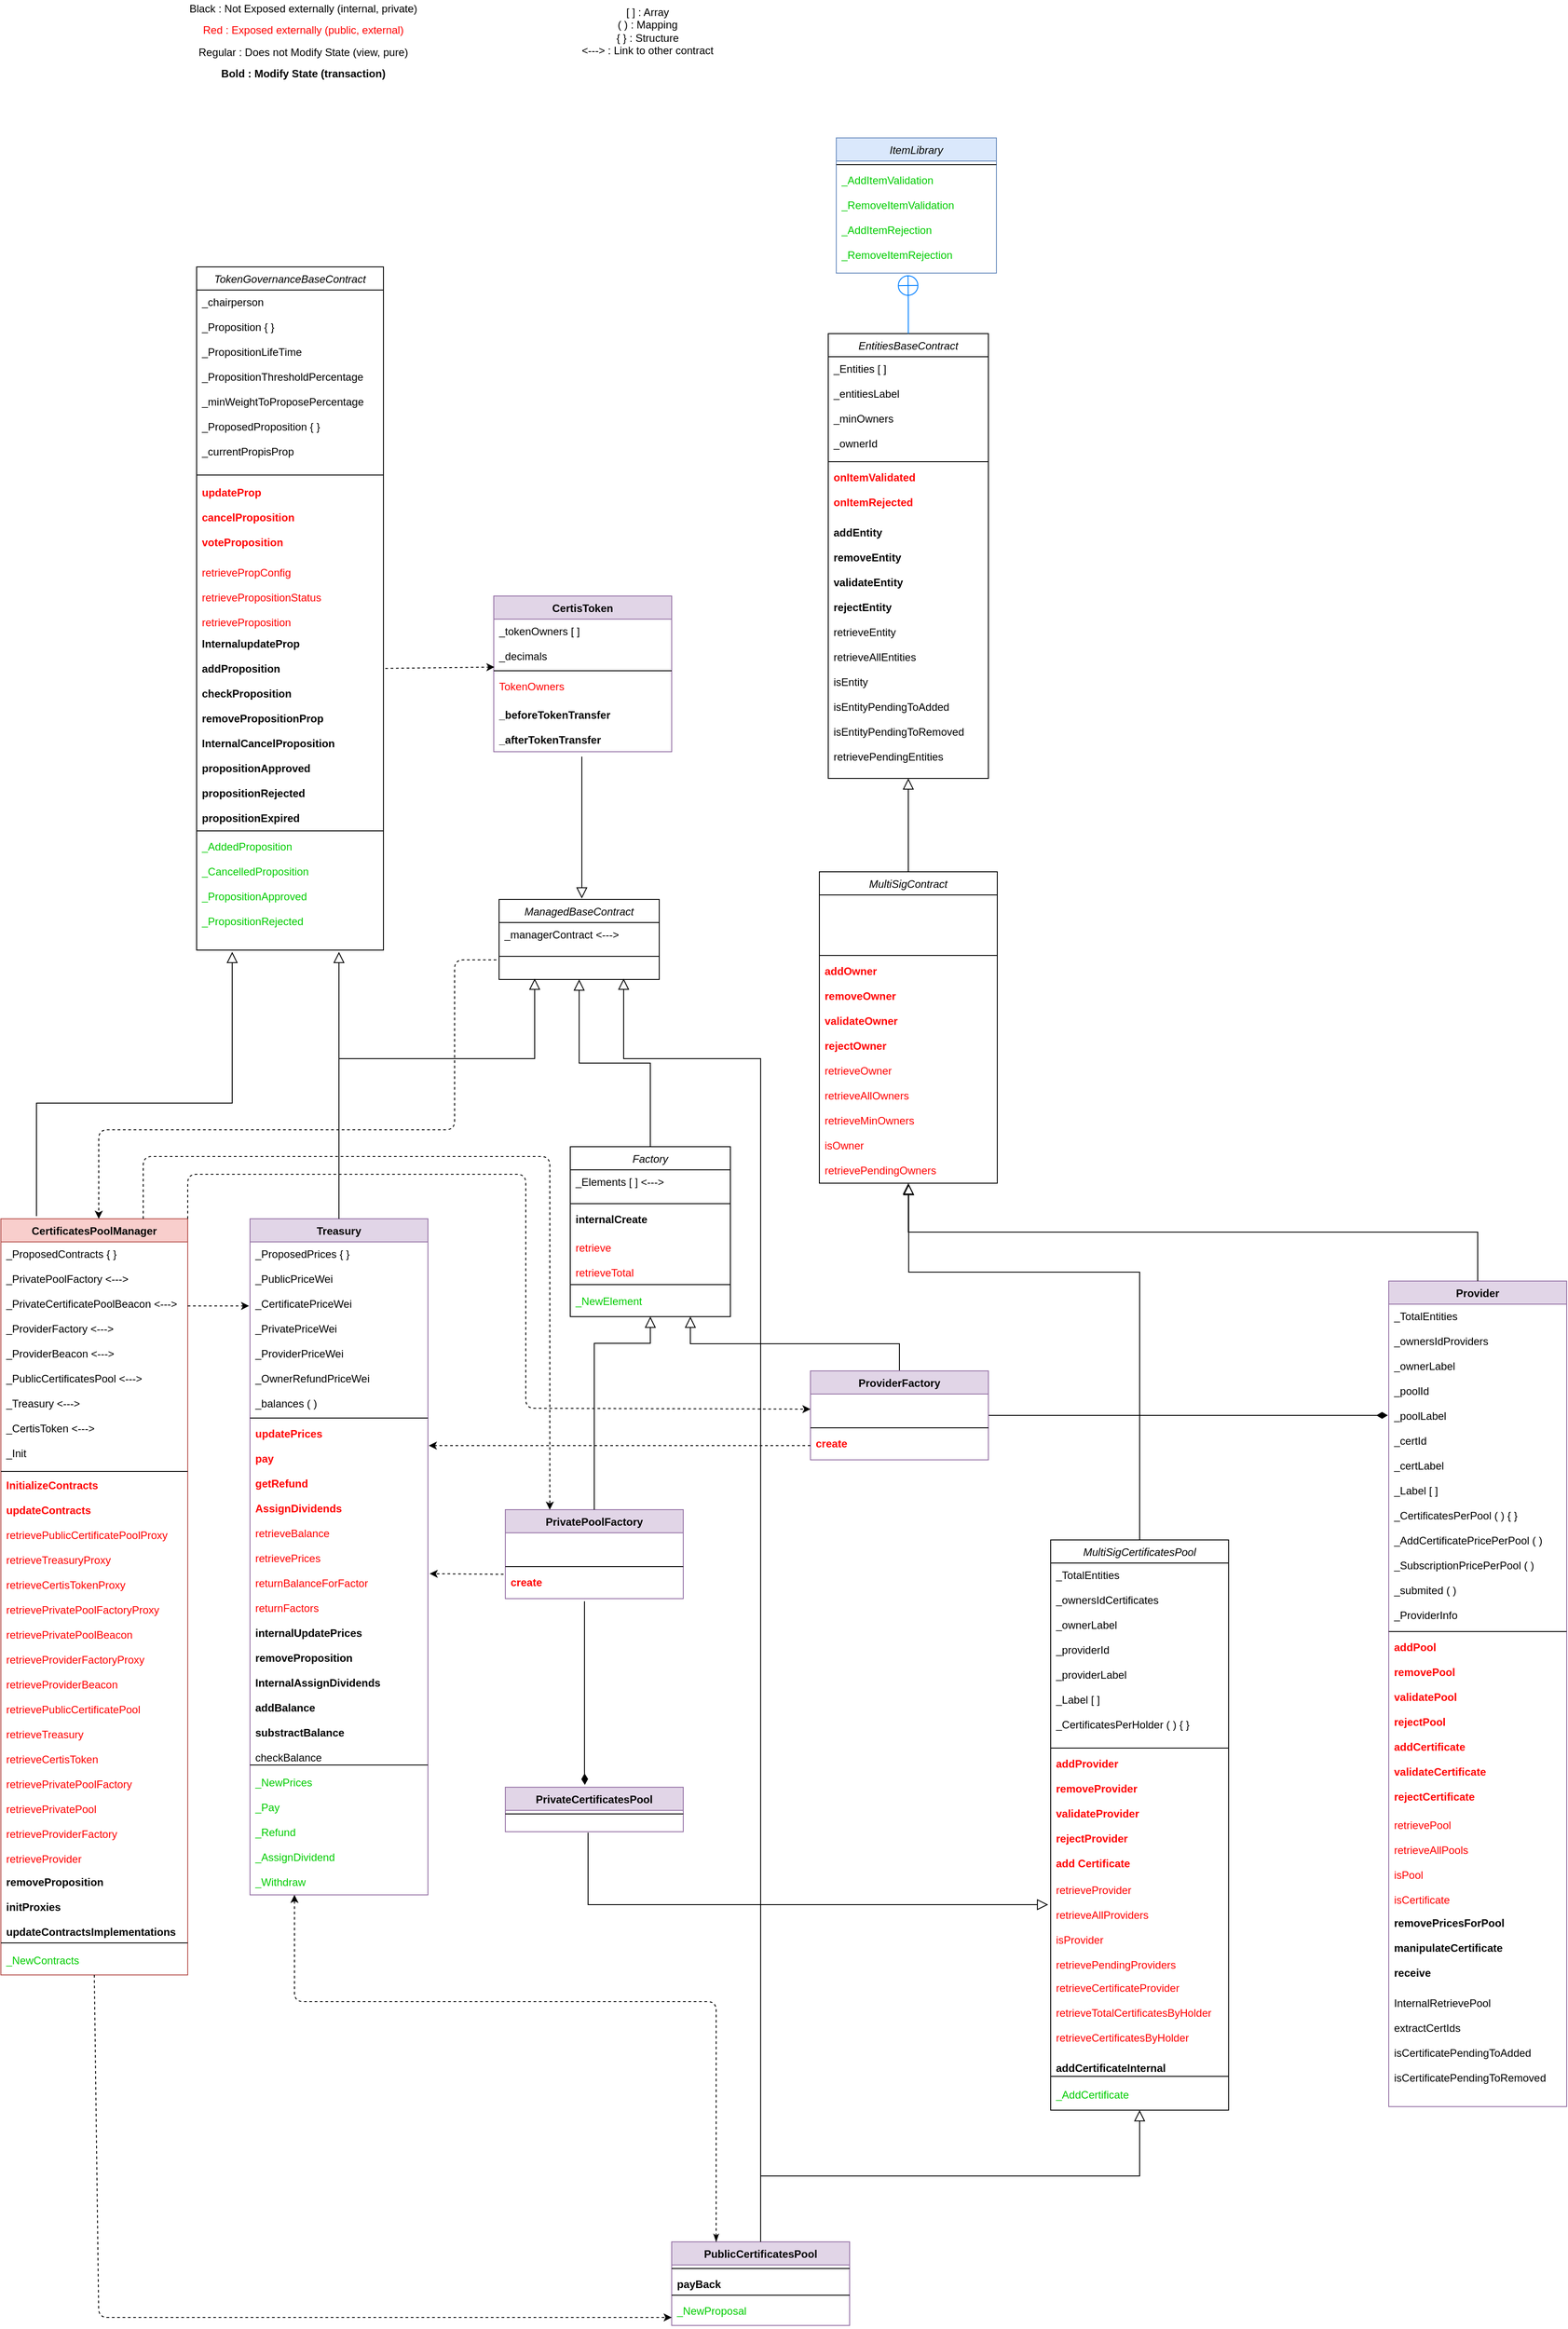 <mxfile version="14.9.5" type="github">
  <diagram id="C5RBs43oDa-KdzZeNtuy" name="Page-1">
    <mxGraphModel dx="2012" dy="1831" grid="1" gridSize="10" guides="1" tooltips="1" connect="1" arrows="1" fold="1" page="1" pageScale="1" pageWidth="827" pageHeight="1169" math="0" shadow="0">
      <root>
        <mxCell id="WIyWlLk6GJQsqaUBKTNV-0" />
        <mxCell id="WIyWlLk6GJQsqaUBKTNV-1" parent="WIyWlLk6GJQsqaUBKTNV-0" />
        <mxCell id="zkfFHV4jXpPFQw0GAbJ--0" value="EntitiesBaseContract" style="swimlane;fontStyle=2;align=center;verticalAlign=top;childLayout=stackLayout;horizontal=1;startSize=26;horizontalStack=0;resizeParent=1;resizeLast=0;collapsible=1;marginBottom=0;rounded=0;shadow=0;strokeWidth=1;" parent="WIyWlLk6GJQsqaUBKTNV-1" vertex="1">
          <mxGeometry x="390" y="85" width="180" height="500" as="geometry">
            <mxRectangle x="230" y="140" width="160" height="26" as="alternateBounds" />
          </mxGeometry>
        </mxCell>
        <mxCell id="zkfFHV4jXpPFQw0GAbJ--1" value="_Entities [ ]&#xa;&#xa;_entitiesLabel&#xa;&#xa;_minOwners&#xa;&#xa;_ownerId" style="text;align=left;verticalAlign=top;spacingLeft=4;spacingRight=4;overflow=hidden;rotatable=0;points=[[0,0.5],[1,0.5]];portConstraint=eastwest;" parent="zkfFHV4jXpPFQw0GAbJ--0" vertex="1">
          <mxGeometry y="26" width="180" height="114" as="geometry" />
        </mxCell>
        <mxCell id="zkfFHV4jXpPFQw0GAbJ--4" value="" style="line;html=1;strokeWidth=1;align=left;verticalAlign=middle;spacingTop=-1;spacingLeft=3;spacingRight=3;rotatable=0;labelPosition=right;points=[];portConstraint=eastwest;" parent="zkfFHV4jXpPFQw0GAbJ--0" vertex="1">
          <mxGeometry y="140" width="180" height="8" as="geometry" />
        </mxCell>
        <mxCell id="zkfFHV4jXpPFQw0GAbJ--24" value="onItemValidated&#xa;&#xa;onItemRejected" style="text;align=left;verticalAlign=top;spacingLeft=4;spacingRight=4;overflow=hidden;rotatable=0;points=[[0,0.5],[1,0.5]];portConstraint=eastwest;fontColor=#FF0000;fontStyle=1" parent="zkfFHV4jXpPFQw0GAbJ--0" vertex="1">
          <mxGeometry y="148" width="180" height="62" as="geometry" />
        </mxCell>
        <mxCell id="zkfFHV4jXpPFQw0GAbJ--2" value="addEntity&#xa;&#xa;removeEntity&#xa;&#xa;validateEntity&#xa;&#xa;rejectEntity&#xa;&#xa;" style="text;align=left;verticalAlign=top;spacingLeft=4;spacingRight=4;overflow=hidden;rotatable=0;points=[[0,0.5],[1,0.5]];portConstraint=eastwest;rounded=0;shadow=0;html=0;fontStyle=1" parent="zkfFHV4jXpPFQw0GAbJ--0" vertex="1">
          <mxGeometry y="210" width="180" height="112" as="geometry" />
        </mxCell>
        <mxCell id="zkfFHV4jXpPFQw0GAbJ--20" value="retrieveEntity&#xa;&#xa;retrieveAllEntities&#xa;&#xa;isEntity&#xa;&#xa;isEntityPendingToAdded&#xa;&#xa;isEntityPendingToRemoved&#xa;&#xa;retrievePendingEntities" style="text;align=left;verticalAlign=top;spacingLeft=4;spacingRight=4;overflow=hidden;rotatable=0;points=[[0,0.5],[1,0.5]];portConstraint=eastwest;rounded=0;shadow=0;html=0;" parent="zkfFHV4jXpPFQw0GAbJ--0" vertex="1">
          <mxGeometry y="322" width="180" height="170" as="geometry" />
        </mxCell>
        <mxCell id="zkfFHV4jXpPFQw0GAbJ--16" value="" style="endArrow=block;endSize=10;endFill=0;shadow=0;strokeWidth=1;rounded=0;edgeStyle=elbowEdgeStyle;elbow=vertical;exitX=0.5;exitY=0;exitDx=0;exitDy=0;" parent="WIyWlLk6GJQsqaUBKTNV-1" source="bXjURwCaFaU__5L7jMWQ-14" target="zkfFHV4jXpPFQw0GAbJ--0" edge="1">
          <mxGeometry width="160" relative="1" as="geometry">
            <mxPoint x="210" y="373" as="sourcePoint" />
            <mxPoint x="310" y="271" as="targetPoint" />
          </mxGeometry>
        </mxCell>
        <mxCell id="bXjURwCaFaU__5L7jMWQ-14" value="MultiSigContract" style="swimlane;fontStyle=2;align=center;verticalAlign=top;childLayout=stackLayout;horizontal=1;startSize=26;horizontalStack=0;resizeParent=1;resizeLast=0;collapsible=1;marginBottom=0;rounded=0;shadow=0;strokeWidth=1;" parent="WIyWlLk6GJQsqaUBKTNV-1" vertex="1">
          <mxGeometry x="380" y="690" width="200" height="350" as="geometry">
            <mxRectangle x="230" y="140" width="160" height="26" as="alternateBounds" />
          </mxGeometry>
        </mxCell>
        <mxCell id="bXjURwCaFaU__5L7jMWQ-15" value="&#xa;&#xa;" style="text;align=left;verticalAlign=top;spacingLeft=4;spacingRight=4;overflow=hidden;rotatable=0;points=[[0,0.5],[1,0.5]];portConstraint=eastwest;" parent="bXjURwCaFaU__5L7jMWQ-14" vertex="1">
          <mxGeometry y="26" width="200" height="64" as="geometry" />
        </mxCell>
        <mxCell id="bXjURwCaFaU__5L7jMWQ-16" value="" style="line;html=1;strokeWidth=1;align=left;verticalAlign=middle;spacingTop=-1;spacingLeft=3;spacingRight=3;rotatable=0;labelPosition=right;points=[];portConstraint=eastwest;" parent="bXjURwCaFaU__5L7jMWQ-14" vertex="1">
          <mxGeometry y="90" width="200" height="8" as="geometry" />
        </mxCell>
        <mxCell id="bXjURwCaFaU__5L7jMWQ-17" value="addOwner&#xa;&#xa;removeOwner&#xa;&#xa;validateOwner&#xa;&#xa;rejectOwner" style="text;align=left;verticalAlign=top;spacingLeft=4;spacingRight=4;overflow=hidden;rotatable=0;points=[[0,0.5],[1,0.5]];portConstraint=eastwest;rounded=0;shadow=0;html=0;fontColor=#FF0000;fontStyle=1" parent="bXjURwCaFaU__5L7jMWQ-14" vertex="1">
          <mxGeometry y="98" width="200" height="112" as="geometry" />
        </mxCell>
        <mxCell id="bXjURwCaFaU__5L7jMWQ-18" value="retrieveOwner&#xa;&#xa;retrieveAllOwners&#xa;&#xa;retrieveMinOwners&#xa;&#xa;isOwner&#xa;&#xa;retrievePendingOwners" style="text;align=left;verticalAlign=top;spacingLeft=4;spacingRight=4;overflow=hidden;rotatable=0;points=[[0,0.5],[1,0.5]];portConstraint=eastwest;rounded=0;shadow=0;html=0;fontColor=#FF0000;" parent="bXjURwCaFaU__5L7jMWQ-14" vertex="1">
          <mxGeometry y="210" width="200" height="140" as="geometry" />
        </mxCell>
        <mxCell id="bXjURwCaFaU__5L7jMWQ-20" value="Red : Exposed externally (public, external)" style="text;html=1;strokeColor=none;fillColor=none;align=center;verticalAlign=middle;whiteSpace=wrap;rounded=0;fontColor=#FF0000;" parent="WIyWlLk6GJQsqaUBKTNV-1" vertex="1">
          <mxGeometry x="-360" y="-266" width="320" height="20" as="geometry" />
        </mxCell>
        <mxCell id="bXjURwCaFaU__5L7jMWQ-21" value="&lt;font color=&quot;#000000&quot;&gt;Black : Not Exposed externally (internal, private)&lt;/font&gt;" style="text;html=1;strokeColor=none;fillColor=none;align=center;verticalAlign=middle;whiteSpace=wrap;rounded=0;fontColor=#FF0000;" parent="WIyWlLk6GJQsqaUBKTNV-1" vertex="1">
          <mxGeometry x="-360" y="-290" width="320" height="20" as="geometry" />
        </mxCell>
        <mxCell id="bXjURwCaFaU__5L7jMWQ-22" value="&lt;span style=&quot;font-weight: normal&quot;&gt;&lt;font color=&quot;#000000&quot;&gt;Regular : Does not Modify State (view, pure)&lt;/font&gt;&lt;/span&gt;" style="text;html=1;strokeColor=none;fillColor=none;align=center;verticalAlign=middle;whiteSpace=wrap;rounded=0;fontColor=#FF0000;fontStyle=1" parent="WIyWlLk6GJQsqaUBKTNV-1" vertex="1">
          <mxGeometry x="-360" y="-241" width="320" height="20" as="geometry" />
        </mxCell>
        <mxCell id="bXjURwCaFaU__5L7jMWQ-23" value="&lt;b&gt;&lt;font color=&quot;#000000&quot;&gt;Bold : Modify State (transaction)&lt;/font&gt;&lt;/b&gt;" style="text;html=1;strokeColor=none;fillColor=none;align=center;verticalAlign=middle;whiteSpace=wrap;rounded=0;fontColor=#FF0000;" parent="WIyWlLk6GJQsqaUBKTNV-1" vertex="1">
          <mxGeometry x="-360" y="-217" width="320" height="20" as="geometry" />
        </mxCell>
        <mxCell id="bXjURwCaFaU__5L7jMWQ-24" value="MultiSigCertificatesPool" style="swimlane;fontStyle=2;align=center;verticalAlign=top;childLayout=stackLayout;horizontal=1;startSize=26;horizontalStack=0;resizeParent=1;resizeLast=0;collapsible=1;marginBottom=0;rounded=0;shadow=0;strokeWidth=1;" parent="WIyWlLk6GJQsqaUBKTNV-1" vertex="1">
          <mxGeometry x="640" y="1441" width="200" height="641" as="geometry">
            <mxRectangle x="230" y="140" width="160" height="26" as="alternateBounds" />
          </mxGeometry>
        </mxCell>
        <mxCell id="bXjURwCaFaU__5L7jMWQ-25" value="_TotalEntities&#xa;&#xa;_ownersIdCertificates&#xa;&#xa;_ownerLabel&#xa;&#xa;_providerId&#xa;&#xa;_providerLabel&#xa;&#xa;_Label [ ]&#xa;&#xa;_CertificatesPerHolder ( ) { }" style="text;align=left;verticalAlign=top;spacingLeft=4;spacingRight=4;overflow=hidden;rotatable=0;points=[[0,0.5],[1,0.5]];portConstraint=eastwest;" parent="bXjURwCaFaU__5L7jMWQ-24" vertex="1">
          <mxGeometry y="26" width="200" height="204" as="geometry" />
        </mxCell>
        <mxCell id="bXjURwCaFaU__5L7jMWQ-26" value="" style="line;html=1;strokeWidth=1;align=left;verticalAlign=middle;spacingTop=-1;spacingLeft=3;spacingRight=3;rotatable=0;labelPosition=right;points=[];portConstraint=eastwest;" parent="bXjURwCaFaU__5L7jMWQ-24" vertex="1">
          <mxGeometry y="230" width="200" height="8" as="geometry" />
        </mxCell>
        <mxCell id="bXjURwCaFaU__5L7jMWQ-27" value="addProvider&#xa;&#xa;removeProvider&#xa;&#xa;validateProvider&#xa;&#xa;rejectProvider&#xa;&#xa;add Certificate" style="text;align=left;verticalAlign=top;spacingLeft=4;spacingRight=4;overflow=hidden;rotatable=0;points=[[0,0.5],[1,0.5]];portConstraint=eastwest;rounded=0;shadow=0;html=0;fontColor=#FF0000;fontStyle=1" parent="bXjURwCaFaU__5L7jMWQ-24" vertex="1">
          <mxGeometry y="238" width="200" height="142" as="geometry" />
        </mxCell>
        <mxCell id="bXjURwCaFaU__5L7jMWQ-28" value="retrieveProvider&#xa;&#xa;retrieveAllProviders&#xa;&#xa;isProvider&#xa;&#xa;retrievePendingProviders" style="text;align=left;verticalAlign=top;spacingLeft=4;spacingRight=4;overflow=hidden;rotatable=0;points=[[0,0.5],[1,0.5]];portConstraint=eastwest;rounded=0;shadow=0;html=0;fontColor=#FF0000;" parent="bXjURwCaFaU__5L7jMWQ-24" vertex="1">
          <mxGeometry y="380" width="200" height="110" as="geometry" />
        </mxCell>
        <mxCell id="bXjURwCaFaU__5L7jMWQ-30" value="retrieveCertificateProvider&#xa;&#xa;retrieveTotalCertificatesByHolder&#xa;&#xa;retrieveCertificatesByHolder&#xa;" style="text;align=left;verticalAlign=top;spacingLeft=4;spacingRight=4;overflow=hidden;rotatable=0;points=[[0,0.5],[1,0.5]];portConstraint=eastwest;rounded=0;shadow=0;html=0;fontColor=#FF0000;" parent="bXjURwCaFaU__5L7jMWQ-24" vertex="1">
          <mxGeometry y="490" width="200" height="90" as="geometry" />
        </mxCell>
        <mxCell id="bXjURwCaFaU__5L7jMWQ-31" value="addCertificateInternal" style="text;align=left;verticalAlign=top;spacingLeft=4;spacingRight=4;overflow=hidden;rotatable=0;points=[[0,0.5],[1,0.5]];portConstraint=eastwest;fontStyle=1" parent="bXjURwCaFaU__5L7jMWQ-24" vertex="1">
          <mxGeometry y="580" width="200" height="30" as="geometry" />
        </mxCell>
        <mxCell id="0XdLXWRkEayvAwdd94D5-7" value="_AddCertificate" style="text;align=left;verticalAlign=top;spacingLeft=4;spacingRight=4;overflow=hidden;rotatable=0;points=[[0,0.5],[1,0.5]];portConstraint=eastwest;rounded=0;shadow=0;html=0;fontStyle=0;fontColor=#00CC00;" parent="bXjURwCaFaU__5L7jMWQ-24" vertex="1">
          <mxGeometry y="610" width="200" height="30" as="geometry" />
        </mxCell>
        <mxCell id="bXjURwCaFaU__5L7jMWQ-32" value="" style="endArrow=block;endSize=10;endFill=0;shadow=0;strokeWidth=1;rounded=0;edgeStyle=elbowEdgeStyle;elbow=vertical;entryX=0.502;entryY=1.007;entryDx=0;entryDy=0;entryPerimeter=0;exitX=0.5;exitY=0;exitDx=0;exitDy=0;" parent="WIyWlLk6GJQsqaUBKTNV-1" source="bXjURwCaFaU__5L7jMWQ-24" target="bXjURwCaFaU__5L7jMWQ-18" edge="1">
          <mxGeometry width="160" relative="1" as="geometry">
            <mxPoint x="320" y="1130" as="sourcePoint" />
            <mxPoint x="320" y="1070" as="targetPoint" />
            <Array as="points">
              <mxPoint x="600" y="1140" />
            </Array>
          </mxGeometry>
        </mxCell>
        <mxCell id="bXjURwCaFaU__5L7jMWQ-33" value="PrivateCertificatesPool" style="swimlane;fontStyle=1;align=center;verticalAlign=top;childLayout=stackLayout;horizontal=1;startSize=26;horizontalStack=0;resizeParent=1;resizeLast=0;collapsible=1;marginBottom=0;rounded=0;shadow=0;strokeWidth=1;fillColor=#e1d5e7;strokeColor=#9673a6;" parent="WIyWlLk6GJQsqaUBKTNV-1" vertex="1">
          <mxGeometry x="27" y="1719" width="200" height="50" as="geometry">
            <mxRectangle x="230" y="140" width="160" height="26" as="alternateBounds" />
          </mxGeometry>
        </mxCell>
        <mxCell id="bXjURwCaFaU__5L7jMWQ-35" value="" style="line;html=1;strokeWidth=1;align=left;verticalAlign=middle;spacingTop=-1;spacingLeft=3;spacingRight=3;rotatable=0;labelPosition=right;points=[];portConstraint=eastwest;" parent="bXjURwCaFaU__5L7jMWQ-33" vertex="1">
          <mxGeometry y="26" width="200" height="8" as="geometry" />
        </mxCell>
        <mxCell id="bXjURwCaFaU__5L7jMWQ-41" value="" style="endArrow=block;endSize=10;endFill=0;shadow=0;strokeWidth=1;rounded=0;edgeStyle=elbowEdgeStyle;elbow=vertical;entryX=-0.014;entryY=0.271;entryDx=0;entryDy=0;entryPerimeter=0;" parent="WIyWlLk6GJQsqaUBKTNV-1" target="bXjURwCaFaU__5L7jMWQ-28" edge="1">
          <mxGeometry width="160" relative="1" as="geometry">
            <mxPoint x="120" y="1770" as="sourcePoint" />
            <mxPoint x="200" y="1540" as="targetPoint" />
            <Array as="points">
              <mxPoint x="380" y="1851" />
            </Array>
          </mxGeometry>
        </mxCell>
        <mxCell id="bXjURwCaFaU__5L7jMWQ-42" value="PublicCertificatesPool" style="swimlane;fontStyle=1;align=center;verticalAlign=top;childLayout=stackLayout;horizontal=1;startSize=26;horizontalStack=0;resizeParent=1;resizeLast=0;collapsible=1;marginBottom=0;rounded=0;shadow=0;strokeWidth=1;fillColor=#e1d5e7;strokeColor=#9673a6;" parent="WIyWlLk6GJQsqaUBKTNV-1" vertex="1">
          <mxGeometry x="214" y="2230" width="200" height="94" as="geometry">
            <mxRectangle x="230" y="140" width="160" height="26" as="alternateBounds" />
          </mxGeometry>
        </mxCell>
        <mxCell id="0XdLXWRkEayvAwdd94D5-11" value="" style="line;html=1;strokeWidth=1;align=left;verticalAlign=middle;spacingTop=-1;spacingLeft=3;spacingRight=3;rotatable=0;labelPosition=right;points=[];portConstraint=eastwest;" parent="bXjURwCaFaU__5L7jMWQ-42" vertex="1">
          <mxGeometry y="26" width="200" height="8" as="geometry" />
        </mxCell>
        <mxCell id="0XdLXWRkEayvAwdd94D5-0" value="payBack" style="text;align=left;verticalAlign=top;spacingLeft=4;spacingRight=4;overflow=hidden;rotatable=0;points=[[0,0.5],[1,0.5]];portConstraint=eastwest;fontStyle=1" parent="bXjURwCaFaU__5L7jMWQ-42" vertex="1">
          <mxGeometry y="34" width="200" height="30" as="geometry" />
        </mxCell>
        <mxCell id="0XdLXWRkEayvAwdd94D5-10" value="_NewProposal" style="text;align=left;verticalAlign=top;spacingLeft=4;spacingRight=4;overflow=hidden;rotatable=0;points=[[0,0.5],[1,0.5]];portConstraint=eastwest;rounded=0;shadow=0;html=0;fontStyle=0;fontColor=#00CC00;" parent="bXjURwCaFaU__5L7jMWQ-42" vertex="1">
          <mxGeometry y="64" width="200" height="30" as="geometry" />
        </mxCell>
        <mxCell id="bXjURwCaFaU__5L7jMWQ-43" value="" style="line;html=1;strokeWidth=1;align=left;verticalAlign=middle;spacingTop=-1;spacingLeft=3;spacingRight=3;rotatable=0;labelPosition=right;points=[];portConstraint=eastwest;" parent="WIyWlLk6GJQsqaUBKTNV-1" vertex="1">
          <mxGeometry x="214" y="2286" width="200" height="8" as="geometry" />
        </mxCell>
        <mxCell id="bXjURwCaFaU__5L7jMWQ-47" value="" style="endArrow=block;endSize=10;endFill=0;shadow=0;strokeWidth=1;rounded=0;edgeStyle=elbowEdgeStyle;elbow=vertical;exitX=0.5;exitY=0;exitDx=0;exitDy=0;entryX=0.5;entryY=1;entryDx=0;entryDy=0;" parent="WIyWlLk6GJQsqaUBKTNV-1" source="bXjURwCaFaU__5L7jMWQ-42" target="bXjURwCaFaU__5L7jMWQ-24" edge="1">
          <mxGeometry width="160" relative="1" as="geometry">
            <mxPoint x="220" y="1700" as="sourcePoint" />
            <mxPoint x="470" y="1740" as="targetPoint" />
          </mxGeometry>
        </mxCell>
        <mxCell id="bXjURwCaFaU__5L7jMWQ-48" value="ManagedBaseContract" style="swimlane;fontStyle=2;align=center;verticalAlign=top;childLayout=stackLayout;horizontal=1;startSize=26;horizontalStack=0;resizeParent=1;resizeLast=0;collapsible=1;marginBottom=0;rounded=0;shadow=0;strokeWidth=1;" parent="WIyWlLk6GJQsqaUBKTNV-1" vertex="1">
          <mxGeometry x="20" y="721" width="180" height="90" as="geometry">
            <mxRectangle x="230" y="140" width="160" height="26" as="alternateBounds" />
          </mxGeometry>
        </mxCell>
        <mxCell id="bXjURwCaFaU__5L7jMWQ-49" value="_managerContract &lt;---&gt;" style="text;align=left;verticalAlign=top;spacingLeft=4;spacingRight=4;overflow=hidden;rotatable=0;points=[[0,0.5],[1,0.5]];portConstraint=eastwest;" parent="bXjURwCaFaU__5L7jMWQ-48" vertex="1">
          <mxGeometry y="26" width="180" height="34" as="geometry" />
        </mxCell>
        <mxCell id="bXjURwCaFaU__5L7jMWQ-50" value="" style="line;html=1;strokeWidth=1;align=left;verticalAlign=middle;spacingTop=-1;spacingLeft=3;spacingRight=3;rotatable=0;labelPosition=right;points=[];portConstraint=eastwest;" parent="bXjURwCaFaU__5L7jMWQ-48" vertex="1">
          <mxGeometry y="60" width="180" height="8" as="geometry" />
        </mxCell>
        <mxCell id="bXjURwCaFaU__5L7jMWQ-54" value="TokenGovernanceBaseContract" style="swimlane;fontStyle=2;align=center;verticalAlign=top;childLayout=stackLayout;horizontal=1;startSize=26;horizontalStack=0;resizeParent=1;resizeLast=0;collapsible=1;marginBottom=0;rounded=0;shadow=0;strokeWidth=1;" parent="WIyWlLk6GJQsqaUBKTNV-1" vertex="1">
          <mxGeometry x="-320" y="10" width="210" height="768" as="geometry">
            <mxRectangle x="230" y="140" width="160" height="26" as="alternateBounds" />
          </mxGeometry>
        </mxCell>
        <mxCell id="bXjURwCaFaU__5L7jMWQ-55" value="_chairperson&#xa;&#xa;_Proposition { }&#xa;&#xa;_PropositionLifeTime&#xa;&#xa;_PropositionThresholdPercentage&#xa;&#xa;_minWeightToProposePercentage&#xa;&#xa;_ProposedProposition { }&#xa;&#xa;_currentPropisProp" style="text;align=left;verticalAlign=top;spacingLeft=4;spacingRight=4;overflow=hidden;rotatable=0;points=[[0,0.5],[1,0.5]];portConstraint=eastwest;" parent="bXjURwCaFaU__5L7jMWQ-54" vertex="1">
          <mxGeometry y="26" width="210" height="214" as="geometry" />
        </mxCell>
        <mxCell id="bXjURwCaFaU__5L7jMWQ-57" value="updateProp&#xa;&#xa;cancelProposition&#xa;&#xa;voteProposition" style="text;align=left;verticalAlign=top;spacingLeft=4;spacingRight=4;overflow=hidden;rotatable=0;points=[[0,0.5],[1,0.5]];portConstraint=eastwest;rounded=0;shadow=0;html=0;fontStyle=1;fontColor=#FF0000;" parent="bXjURwCaFaU__5L7jMWQ-54" vertex="1">
          <mxGeometry y="240" width="210" height="90" as="geometry" />
        </mxCell>
        <mxCell id="bXjURwCaFaU__5L7jMWQ-59" value="retrievePropConfig&#xa;&#xa;retrievePropositionStatus&#xa;&#xa;retrieveProposition" style="text;align=left;verticalAlign=top;spacingLeft=4;spacingRight=4;overflow=hidden;rotatable=0;points=[[0,0.5],[1,0.5]];portConstraint=eastwest;fontStyle=0;fontColor=#FF0000;" parent="bXjURwCaFaU__5L7jMWQ-54" vertex="1">
          <mxGeometry y="330" width="210" height="80" as="geometry" />
        </mxCell>
        <mxCell id="bXjURwCaFaU__5L7jMWQ-58" value="InternalupdateProp&#xa;&#xa;addProposition&#xa;&#xa;checkProposition&#xa;&#xa;removePropositionProp&#xa;&#xa;InternalCancelProposition&#xa;&#xa;propositionApproved&#xa;&#xa;propositionRejected&#xa;&#xa;propositionExpired" style="text;align=left;verticalAlign=top;spacingLeft=4;spacingRight=4;overflow=hidden;rotatable=0;points=[[0,0.5],[1,0.5]];portConstraint=eastwest;rounded=0;shadow=0;html=0;fontStyle=1" parent="bXjURwCaFaU__5L7jMWQ-54" vertex="1">
          <mxGeometry y="410" width="210" height="220" as="geometry" />
        </mxCell>
        <mxCell id="0XdLXWRkEayvAwdd94D5-4" value="" style="line;html=1;strokeWidth=1;align=left;verticalAlign=middle;spacingTop=-1;spacingLeft=3;spacingRight=3;rotatable=0;labelPosition=right;points=[];portConstraint=eastwest;" parent="bXjURwCaFaU__5L7jMWQ-54" vertex="1">
          <mxGeometry y="630" width="210" height="8" as="geometry" />
        </mxCell>
        <mxCell id="0XdLXWRkEayvAwdd94D5-5" value="_AddedProposition&#xa;&#xa;_CancelledProposition&#xa;&#xa;_PropositionApproved&#xa;&#xa;_PropositionRejected" style="text;align=left;verticalAlign=top;spacingLeft=4;spacingRight=4;overflow=hidden;rotatable=0;points=[[0,0.5],[1,0.5]];portConstraint=eastwest;rounded=0;shadow=0;html=0;fontStyle=0;fontColor=#00CC00;" parent="bXjURwCaFaU__5L7jMWQ-54" vertex="1">
          <mxGeometry y="638" width="210" height="118" as="geometry" />
        </mxCell>
        <mxCell id="bXjURwCaFaU__5L7jMWQ-56" value="" style="line;html=1;strokeWidth=1;align=left;verticalAlign=middle;spacingTop=-1;spacingLeft=3;spacingRight=3;rotatable=0;labelPosition=right;points=[];portConstraint=eastwest;" parent="WIyWlLk6GJQsqaUBKTNV-1" vertex="1">
          <mxGeometry x="-320" y="240" width="210" height="8" as="geometry" />
        </mxCell>
        <mxCell id="bXjURwCaFaU__5L7jMWQ-62" value="Treasury" style="swimlane;fontStyle=1;align=center;verticalAlign=top;childLayout=stackLayout;horizontal=1;startSize=26;horizontalStack=0;resizeParent=1;resizeLast=0;collapsible=1;marginBottom=0;rounded=0;shadow=0;strokeWidth=1;fillColor=#e1d5e7;strokeColor=#9673a6;" parent="WIyWlLk6GJQsqaUBKTNV-1" vertex="1">
          <mxGeometry x="-260" y="1080" width="200" height="760" as="geometry">
            <mxRectangle x="230" y="140" width="160" height="26" as="alternateBounds" />
          </mxGeometry>
        </mxCell>
        <mxCell id="bXjURwCaFaU__5L7jMWQ-63" value="_ProposedPrices { }&#xa;&#xa;_PublicPriceWei&#xa;&#xa;_CertificatePriceWei&#xa;&#xa;_PrivatePriceWei&#xa;&#xa;_ProviderPriceWei&#xa;&#xa;_OwnerRefundPriceWei&#xa;&#xa;_balances ( )" style="text;align=left;verticalAlign=top;spacingLeft=4;spacingRight=4;overflow=hidden;rotatable=0;points=[[0,0.5],[1,0.5]];portConstraint=eastwest;" parent="bXjURwCaFaU__5L7jMWQ-62" vertex="1">
          <mxGeometry y="26" width="200" height="194" as="geometry" />
        </mxCell>
        <mxCell id="bXjURwCaFaU__5L7jMWQ-64" value="" style="line;html=1;strokeWidth=1;align=left;verticalAlign=middle;spacingTop=-1;spacingLeft=3;spacingRight=3;rotatable=0;labelPosition=right;points=[];portConstraint=eastwest;" parent="bXjURwCaFaU__5L7jMWQ-62" vertex="1">
          <mxGeometry y="220" width="200" height="8" as="geometry" />
        </mxCell>
        <mxCell id="bXjURwCaFaU__5L7jMWQ-65" value="updatePrices&#xa;&#xa;pay&#xa;&#xa;getRefund&#xa;&#xa;AssignDividends&#xa;&#xa;withdraw&#xa;" style="text;align=left;verticalAlign=top;spacingLeft=4;spacingRight=4;overflow=hidden;rotatable=0;points=[[0,0.5],[1,0.5]];portConstraint=eastwest;rounded=0;shadow=0;html=0;fontColor=#FF0000;fontStyle=1" parent="bXjURwCaFaU__5L7jMWQ-62" vertex="1">
          <mxGeometry y="228" width="200" height="112" as="geometry" />
        </mxCell>
        <mxCell id="bXjURwCaFaU__5L7jMWQ-68" value="retrieveBalance&#xa;&#xa;retrievePrices&#xa;&#xa;returnBalanceForFactor&#xa;&#xa;returnFactors" style="text;align=left;verticalAlign=top;spacingLeft=4;spacingRight=4;overflow=hidden;rotatable=0;points=[[0,0.5],[1,0.5]];portConstraint=eastwest;rounded=0;shadow=0;html=0;fontColor=#FF0000;fontStyle=0" parent="bXjURwCaFaU__5L7jMWQ-62" vertex="1">
          <mxGeometry y="340" width="200" height="112" as="geometry" />
        </mxCell>
        <mxCell id="bXjURwCaFaU__5L7jMWQ-67" value="internalUpdatePrices&#xa;&#xa;removeProposition&#xa;&#xa;InternalAssignDividends&#xa;&#xa;addBalance&#xa;&#xa;substractBalance" style="text;align=left;verticalAlign=top;spacingLeft=4;spacingRight=4;overflow=hidden;rotatable=0;points=[[0,0.5],[1,0.5]];portConstraint=eastwest;rounded=0;shadow=0;html=0;fontStyle=1" parent="bXjURwCaFaU__5L7jMWQ-62" vertex="1">
          <mxGeometry y="452" width="200" height="140" as="geometry" />
        </mxCell>
        <mxCell id="0XdLXWRkEayvAwdd94D5-1" value="checkBalance" style="text;align=left;verticalAlign=top;spacingLeft=4;spacingRight=4;overflow=hidden;rotatable=0;points=[[0,0.5],[1,0.5]];portConstraint=eastwest;rounded=0;shadow=0;html=0;fontStyle=0" parent="bXjURwCaFaU__5L7jMWQ-62" vertex="1">
          <mxGeometry y="592" width="200" height="28" as="geometry" />
        </mxCell>
        <mxCell id="0XdLXWRkEayvAwdd94D5-3" value="_NewPrices&#xa;&#xa;_Pay&#xa;&#xa;_Refund&#xa;&#xa;_AssignDividend&#xa;&#xa;_Withdraw" style="text;align=left;verticalAlign=top;spacingLeft=4;spacingRight=4;overflow=hidden;rotatable=0;points=[[0,0.5],[1,0.5]];portConstraint=eastwest;rounded=0;shadow=0;html=0;fontStyle=0;fontColor=#00CC00;" parent="bXjURwCaFaU__5L7jMWQ-62" vertex="1">
          <mxGeometry y="620" width="200" height="140" as="geometry" />
        </mxCell>
        <mxCell id="bXjURwCaFaU__5L7jMWQ-70" value="" style="endArrow=block;endSize=10;endFill=0;shadow=0;strokeWidth=1;rounded=0;edgeStyle=elbowEdgeStyle;elbow=vertical;exitX=0.5;exitY=0;exitDx=0;exitDy=0;" parent="WIyWlLk6GJQsqaUBKTNV-1" source="bXjURwCaFaU__5L7jMWQ-62" edge="1">
          <mxGeometry width="160" relative="1" as="geometry">
            <mxPoint x="-330" y="950" as="sourcePoint" />
            <mxPoint x="-160" y="780" as="targetPoint" />
            <Array as="points">
              <mxPoint x="-90" y="950" />
            </Array>
          </mxGeometry>
        </mxCell>
        <mxCell id="bXjURwCaFaU__5L7jMWQ-71" value="" style="endArrow=block;endSize=10;endFill=0;shadow=0;strokeWidth=1;rounded=0;edgeStyle=elbowEdgeStyle;elbow=vertical;exitX=0.5;exitY=0;exitDx=0;exitDy=0;" parent="WIyWlLk6GJQsqaUBKTNV-1" source="bXjURwCaFaU__5L7jMWQ-62" edge="1">
          <mxGeometry width="160" relative="1" as="geometry">
            <mxPoint x="210" y="890" as="sourcePoint" />
            <mxPoint x="60" y="810" as="targetPoint" />
            <Array as="points">
              <mxPoint x="-70" y="900" />
            </Array>
          </mxGeometry>
        </mxCell>
        <mxCell id="bXjURwCaFaU__5L7jMWQ-72" value="" style="endArrow=block;endSize=10;endFill=0;shadow=0;strokeWidth=1;rounded=0;edgeStyle=elbowEdgeStyle;elbow=vertical;exitX=0.5;exitY=0;exitDx=0;exitDy=0;" parent="WIyWlLk6GJQsqaUBKTNV-1" source="bXjURwCaFaU__5L7jMWQ-42" edge="1">
          <mxGeometry width="160" relative="1" as="geometry">
            <mxPoint x="310" y="1821.429" as="sourcePoint" />
            <mxPoint x="160" y="810" as="targetPoint" />
            <Array as="points">
              <mxPoint x="240" y="900" />
            </Array>
          </mxGeometry>
        </mxCell>
        <mxCell id="bXjURwCaFaU__5L7jMWQ-73" value="PrivatePoolFactory" style="swimlane;fontStyle=1;align=center;verticalAlign=top;childLayout=stackLayout;horizontal=1;startSize=26;horizontalStack=0;resizeParent=1;resizeLast=0;collapsible=1;marginBottom=0;rounded=0;shadow=0;strokeWidth=1;fillColor=#e1d5e7;strokeColor=#9673a6;" parent="WIyWlLk6GJQsqaUBKTNV-1" vertex="1">
          <mxGeometry x="27" y="1407" width="200" height="100" as="geometry">
            <mxRectangle x="230" y="140" width="160" height="26" as="alternateBounds" />
          </mxGeometry>
        </mxCell>
        <mxCell id="bXjURwCaFaU__5L7jMWQ-74" value="&#xa;" style="text;align=left;verticalAlign=top;spacingLeft=4;spacingRight=4;overflow=hidden;rotatable=0;points=[[0,0.5],[1,0.5]];portConstraint=eastwest;" parent="bXjURwCaFaU__5L7jMWQ-73" vertex="1">
          <mxGeometry y="26" width="200" height="34" as="geometry" />
        </mxCell>
        <mxCell id="bXjURwCaFaU__5L7jMWQ-75" value="" style="line;html=1;strokeWidth=1;align=left;verticalAlign=middle;spacingTop=-1;spacingLeft=3;spacingRight=3;rotatable=0;labelPosition=right;points=[];portConstraint=eastwest;" parent="bXjURwCaFaU__5L7jMWQ-73" vertex="1">
          <mxGeometry y="60" width="200" height="8" as="geometry" />
        </mxCell>
        <mxCell id="bXjURwCaFaU__5L7jMWQ-76" value="create" style="text;align=left;verticalAlign=top;spacingLeft=4;spacingRight=4;overflow=hidden;rotatable=0;points=[[0,0.5],[1,0.5]];portConstraint=eastwest;rounded=0;shadow=0;html=0;fontColor=#FF0000;fontStyle=1" parent="bXjURwCaFaU__5L7jMWQ-73" vertex="1">
          <mxGeometry y="68" width="200" height="22" as="geometry" />
        </mxCell>
        <mxCell id="bXjURwCaFaU__5L7jMWQ-79" value="" style="endArrow=block;endSize=10;endFill=0;shadow=0;strokeWidth=1;rounded=0;edgeStyle=elbowEdgeStyle;elbow=vertical;exitX=0.5;exitY=0;exitDx=0;exitDy=0;entryX=0.5;entryY=1;entryDx=0;entryDy=0;" parent="WIyWlLk6GJQsqaUBKTNV-1" source="bXjURwCaFaU__5L7jMWQ-73" target="cgLawvSiM_JYVJoJA4Du-5" edge="1">
          <mxGeometry width="160" relative="1" as="geometry">
            <mxPoint x="-10" y="990" as="sourcePoint" />
            <mxPoint x="190" y="1170" as="targetPoint" />
            <Array as="points">
              <mxPoint x="160" y="1220" />
            </Array>
          </mxGeometry>
        </mxCell>
        <mxCell id="bXjURwCaFaU__5L7jMWQ-80" value="Provider" style="swimlane;fontStyle=1;align=center;verticalAlign=top;childLayout=stackLayout;horizontal=1;startSize=26;horizontalStack=0;resizeParent=1;resizeLast=0;collapsible=1;marginBottom=0;rounded=0;shadow=0;strokeWidth=1;fillColor=#e1d5e7;strokeColor=#9673a6;" parent="WIyWlLk6GJQsqaUBKTNV-1" vertex="1">
          <mxGeometry x="1020" y="1150" width="200" height="928" as="geometry">
            <mxRectangle x="230" y="140" width="160" height="26" as="alternateBounds" />
          </mxGeometry>
        </mxCell>
        <mxCell id="bXjURwCaFaU__5L7jMWQ-81" value="_TotalEntities&#xa;&#xa;_ownersIdProviders&#xa;&#xa;_ownerLabel&#xa;&#xa;_poolId&#xa;&#xa;_poolLabel&#xa;&#xa;_certId&#xa;&#xa;_certLabel&#xa;&#xa;_Label [ ]&#xa;&#xa;_CertificatesPerPool ( ) { }&#xa;&#xa;_AddCertificatePricePerPool ( )&#xa;&#xa;_SubscriptionPricePerPool ( )&#xa;&#xa;_submited ( )&#xa;&#xa;_ProviderInfo" style="text;align=left;verticalAlign=top;spacingLeft=4;spacingRight=4;overflow=hidden;rotatable=0;points=[[0,0.5],[1,0.5]];portConstraint=eastwest;" parent="bXjURwCaFaU__5L7jMWQ-80" vertex="1">
          <mxGeometry y="26" width="200" height="364" as="geometry" />
        </mxCell>
        <mxCell id="bXjURwCaFaU__5L7jMWQ-82" value="" style="line;html=1;strokeWidth=1;align=left;verticalAlign=middle;spacingTop=-1;spacingLeft=3;spacingRight=3;rotatable=0;labelPosition=right;points=[];portConstraint=eastwest;" parent="bXjURwCaFaU__5L7jMWQ-80" vertex="1">
          <mxGeometry y="390" width="200" height="8" as="geometry" />
        </mxCell>
        <mxCell id="bXjURwCaFaU__5L7jMWQ-83" value="addPool&#xa;&#xa;removePool&#xa;&#xa;validatePool&#xa;&#xa;rejectPool&#xa;&#xa;addCertificate&#xa;&#xa;validateCertificate&#xa;&#xa;rejectCertificate" style="text;align=left;verticalAlign=top;spacingLeft=4;spacingRight=4;overflow=hidden;rotatable=0;points=[[0,0.5],[1,0.5]];portConstraint=eastwest;rounded=0;shadow=0;html=0;fontColor=#FF0000;fontStyle=1" parent="bXjURwCaFaU__5L7jMWQ-80" vertex="1">
          <mxGeometry y="398" width="200" height="200" as="geometry" />
        </mxCell>
        <mxCell id="bXjURwCaFaU__5L7jMWQ-85" value="retrievePool&#xa;&#xa;retrieveAllPools&#xa;&#xa;isPool&#xa;&#xa;isCertificate" style="text;align=left;verticalAlign=top;spacingLeft=4;spacingRight=4;overflow=hidden;rotatable=0;points=[[0,0.5],[1,0.5]];portConstraint=eastwest;rounded=0;shadow=0;html=0;fontColor=#FF0000;" parent="bXjURwCaFaU__5L7jMWQ-80" vertex="1">
          <mxGeometry y="598" width="200" height="110" as="geometry" />
        </mxCell>
        <mxCell id="bXjURwCaFaU__5L7jMWQ-87" value="removePricesForPool&#xa;&#xa;manipulateCertificate&#xa;&#xa;receive" style="text;align=left;verticalAlign=top;spacingLeft=4;spacingRight=4;overflow=hidden;rotatable=0;points=[[0,0.5],[1,0.5]];portConstraint=eastwest;fontStyle=1" parent="bXjURwCaFaU__5L7jMWQ-80" vertex="1">
          <mxGeometry y="708" width="200" height="90" as="geometry" />
        </mxCell>
        <mxCell id="bXjURwCaFaU__5L7jMWQ-86" value="InternalRetrievePool&#xa;&#xa;extractCertIds&#xa;&#xa;isCertificatePendingToAdded&#xa;&#xa;isCertificatePendingToRemoved" style="text;align=left;verticalAlign=top;spacingLeft=4;spacingRight=4;overflow=hidden;rotatable=0;points=[[0,0.5],[1,0.5]];portConstraint=eastwest;rounded=0;shadow=0;html=0;" parent="bXjURwCaFaU__5L7jMWQ-80" vertex="1">
          <mxGeometry y="798" width="200" height="130" as="geometry" />
        </mxCell>
        <mxCell id="bXjURwCaFaU__5L7jMWQ-88" value="" style="endArrow=block;endSize=10;endFill=0;shadow=0;strokeWidth=1;rounded=0;edgeStyle=elbowEdgeStyle;elbow=vertical;exitX=0.5;exitY=0;exitDx=0;exitDy=0;" parent="WIyWlLk6GJQsqaUBKTNV-1" source="bXjURwCaFaU__5L7jMWQ-80" edge="1">
          <mxGeometry width="160" relative="1" as="geometry">
            <mxPoint x="730" y="1010" as="sourcePoint" />
            <mxPoint x="480" y="1040" as="targetPoint" />
          </mxGeometry>
        </mxCell>
        <mxCell id="bXjURwCaFaU__5L7jMWQ-89" value="CertificatesPoolManager" style="swimlane;fontStyle=1;align=center;verticalAlign=top;childLayout=stackLayout;horizontal=1;startSize=26;horizontalStack=0;resizeParent=1;resizeLast=0;collapsible=1;marginBottom=0;rounded=0;shadow=0;strokeWidth=1;fillColor=#f8cecc;strokeColor=#b85450;" parent="WIyWlLk6GJQsqaUBKTNV-1" vertex="1">
          <mxGeometry x="-540" y="1080" width="210" height="850" as="geometry">
            <mxRectangle x="230" y="140" width="160" height="26" as="alternateBounds" />
          </mxGeometry>
        </mxCell>
        <mxCell id="bXjURwCaFaU__5L7jMWQ-90" value="_ProposedContracts { }&#xa;&#xa;_PrivatePoolFactory &lt;---&gt;&#xa;&#xa;_PrivateCertificatePoolBeacon &lt;---&gt;&#xa;&#xa;_ProviderFactory &lt;---&gt;&#xa;&#xa;_ProviderBeacon &lt;---&gt;&#xa;&#xa;_PublicCertificatesPool &lt;---&gt;&#xa;&#xa;_Treasury &lt;---&gt;&#xa;&#xa;_CertisToken &lt;---&gt;&#xa;&#xa;_Init&#xa;" style="text;align=left;verticalAlign=top;spacingLeft=4;spacingRight=4;overflow=hidden;rotatable=0;points=[[0,0.5],[1,0.5]];portConstraint=eastwest;" parent="bXjURwCaFaU__5L7jMWQ-89" vertex="1">
          <mxGeometry y="26" width="210" height="260" as="geometry" />
        </mxCell>
        <mxCell id="bXjURwCaFaU__5L7jMWQ-92" value="InitializeContracts&#xa;&#xa;updateContracts&#xa;&#xa;" style="text;align=left;verticalAlign=top;spacingLeft=4;spacingRight=4;overflow=hidden;rotatable=0;points=[[0,0.5],[1,0.5]];portConstraint=eastwest;rounded=0;shadow=0;html=0;fontColor=#FF0000;fontStyle=1" parent="bXjURwCaFaU__5L7jMWQ-89" vertex="1">
          <mxGeometry y="286" width="210" height="56" as="geometry" />
        </mxCell>
        <mxCell id="bXjURwCaFaU__5L7jMWQ-93" value="retrievePublicCertificatePoolProxy&#xa;&#xa;retrieveTreasuryProxy&#xa;&#xa;retrieveCertisTokenProxy&#xa;&#xa;retrievePrivatePoolFactoryProxy&#xa;&#xa;retrievePrivatePoolBeacon&#xa;&#xa;retrieveProviderFactoryProxy&#xa;&#xa;retrieveProviderBeacon&#xa;&#xa;retrievePublicCertificatePool&#xa;&#xa;retrieveTreasury&#xa;&#xa;retrieveCertisToken&#xa;&#xa;retrievePrivatePoolFactory&#xa;&#xa;retrievePrivatePool&#xa;&#xa;retrieveProviderFactory&#xa;&#xa;retrieveProvider" style="text;align=left;verticalAlign=top;spacingLeft=4;spacingRight=4;overflow=hidden;rotatable=0;points=[[0,0.5],[1,0.5]];portConstraint=eastwest;rounded=0;shadow=0;html=0;fontColor=#FF0000;fontStyle=0" parent="bXjURwCaFaU__5L7jMWQ-89" vertex="1">
          <mxGeometry y="342" width="210" height="390" as="geometry" />
        </mxCell>
        <mxCell id="bXjURwCaFaU__5L7jMWQ-94" value="removeProposition&#xa;&#xa;initProxies&#xa;&#xa;updateContractsImplementations&#xa;&#xa;" style="text;align=left;verticalAlign=top;spacingLeft=4;spacingRight=4;overflow=hidden;rotatable=0;points=[[0,0.5],[1,0.5]];portConstraint=eastwest;rounded=0;shadow=0;html=0;fontStyle=1" parent="bXjURwCaFaU__5L7jMWQ-89" vertex="1">
          <mxGeometry y="732" width="210" height="88" as="geometry" />
        </mxCell>
        <mxCell id="0XdLXWRkEayvAwdd94D5-12" value="_NewContracts" style="text;align=left;verticalAlign=top;spacingLeft=4;spacingRight=4;overflow=hidden;rotatable=0;points=[[0,0.5],[1,0.5]];portConstraint=eastwest;rounded=0;shadow=0;html=0;fontStyle=0;fontColor=#00CC00;" parent="bXjURwCaFaU__5L7jMWQ-89" vertex="1">
          <mxGeometry y="820" width="210" height="30" as="geometry" />
        </mxCell>
        <mxCell id="bXjURwCaFaU__5L7jMWQ-95" value="CertisToken" style="swimlane;fontStyle=1;align=center;verticalAlign=top;childLayout=stackLayout;horizontal=1;startSize=26;horizontalStack=0;resizeParent=1;resizeLast=0;collapsible=1;marginBottom=0;rounded=0;shadow=0;strokeWidth=1;fillColor=#e1d5e7;strokeColor=#9673a6;swimlaneFillColor=none;gradientDirection=radial;" parent="WIyWlLk6GJQsqaUBKTNV-1" vertex="1">
          <mxGeometry x="14" y="380" width="200" height="175" as="geometry">
            <mxRectangle x="230" y="140" width="160" height="26" as="alternateBounds" />
          </mxGeometry>
        </mxCell>
        <mxCell id="bXjURwCaFaU__5L7jMWQ-96" value="_tokenOwners [ ]&#xa;&#xa;_decimals" style="text;align=left;verticalAlign=top;spacingLeft=4;spacingRight=4;overflow=hidden;rotatable=0;points=[[0,0.5],[1,0.5]];portConstraint=eastwest;" parent="bXjURwCaFaU__5L7jMWQ-95" vertex="1">
          <mxGeometry y="26" width="200" height="54" as="geometry" />
        </mxCell>
        <mxCell id="bXjURwCaFaU__5L7jMWQ-97" value="" style="line;html=1;strokeWidth=1;align=left;verticalAlign=middle;spacingTop=-1;spacingLeft=3;spacingRight=3;rotatable=0;labelPosition=right;points=[];portConstraint=eastwest;" parent="bXjURwCaFaU__5L7jMWQ-95" vertex="1">
          <mxGeometry y="80" width="200" height="8" as="geometry" />
        </mxCell>
        <mxCell id="bXjURwCaFaU__5L7jMWQ-99" value="TokenOwners" style="text;align=left;verticalAlign=top;spacingLeft=4;spacingRight=4;overflow=hidden;rotatable=0;points=[[0,0.5],[1,0.5]];portConstraint=eastwest;rounded=0;shadow=0;html=0;fontColor=#FF0000;fontStyle=0" parent="bXjURwCaFaU__5L7jMWQ-95" vertex="1">
          <mxGeometry y="88" width="200" height="32" as="geometry" />
        </mxCell>
        <mxCell id="bXjURwCaFaU__5L7jMWQ-100" value="_beforeTokenTransfer&#xa;&#xa;_afterTokenTransfer" style="text;align=left;verticalAlign=top;spacingLeft=4;spacingRight=4;overflow=hidden;rotatable=0;points=[[0,0.5],[1,0.5]];portConstraint=eastwest;rounded=0;shadow=0;html=0;fontStyle=1" parent="bXjURwCaFaU__5L7jMWQ-95" vertex="1">
          <mxGeometry y="120" width="200" height="55" as="geometry" />
        </mxCell>
        <mxCell id="bXjURwCaFaU__5L7jMWQ-101" value="" style="endArrow=block;endSize=10;endFill=0;shadow=0;strokeWidth=1;rounded=0;edgeStyle=elbowEdgeStyle;elbow=vertical;" parent="WIyWlLk6GJQsqaUBKTNV-1" edge="1">
          <mxGeometry width="160" relative="1" as="geometry">
            <mxPoint x="-500" y="1077" as="sourcePoint" />
            <mxPoint x="-280" y="780" as="targetPoint" />
            <Array as="points">
              <mxPoint x="-360" y="950" />
            </Array>
          </mxGeometry>
        </mxCell>
        <mxCell id="bXjURwCaFaU__5L7jMWQ-102" value="&lt;font color=&quot;#000000&quot;&gt;[ ] : Array&lt;br&gt;( ) : Mapping&lt;br&gt;{ } : Structure&lt;br&gt;&lt;/font&gt;&lt;span style=&quot;color: rgb(0 , 0 , 0) ; text-align: left&quot;&gt;&amp;lt;---&amp;gt; : Link to other contract&lt;/span&gt;&lt;font color=&quot;#000000&quot;&gt;&lt;br&gt;&lt;/font&gt;" style="text;html=1;strokeColor=none;fillColor=none;align=center;verticalAlign=middle;whiteSpace=wrap;rounded=0;fontColor=#FF0000;" parent="WIyWlLk6GJQsqaUBKTNV-1" vertex="1">
          <mxGeometry x="27" y="-290" width="320" height="70" as="geometry" />
        </mxCell>
        <mxCell id="bXjURwCaFaU__5L7jMWQ-103" value="" style="endArrow=classic;html=1;fontColor=#000000;dashed=1;exitX=1.01;exitY=0.188;exitDx=0;exitDy=0;exitPerimeter=0;entryX=0.004;entryY=0.997;entryDx=0;entryDy=0;entryPerimeter=0;" parent="WIyWlLk6GJQsqaUBKTNV-1" edge="1" target="bXjURwCaFaU__5L7jMWQ-96" source="bXjURwCaFaU__5L7jMWQ-58">
          <mxGeometry width="50" height="50" relative="1" as="geometry">
            <mxPoint x="210" y="243.29" as="sourcePoint" />
            <mxPoint y="243.29" as="targetPoint" />
          </mxGeometry>
        </mxCell>
        <mxCell id="bXjURwCaFaU__5L7jMWQ-104" value="" style="endArrow=classic;html=1;fontColor=#000000;entryX=-0.005;entryY=0.371;entryDx=0;entryDy=0;entryPerimeter=0;dashed=1;" parent="WIyWlLk6GJQsqaUBKTNV-1" target="bXjURwCaFaU__5L7jMWQ-63" edge="1">
          <mxGeometry width="50" height="50" relative="1" as="geometry">
            <mxPoint x="-330" y="1178" as="sourcePoint" />
            <mxPoint x="-907" y="1450.176" as="targetPoint" />
          </mxGeometry>
        </mxCell>
        <mxCell id="bXjURwCaFaU__5L7jMWQ-105" value="" style="endArrow=classic;html=1;fontColor=#000000;entryX=0.25;entryY=0;entryDx=0;entryDy=0;dashed=1;" parent="WIyWlLk6GJQsqaUBKTNV-1" target="bXjURwCaFaU__5L7jMWQ-73" edge="1">
          <mxGeometry width="50" height="50" relative="1" as="geometry">
            <mxPoint x="-380" y="1080" as="sourcePoint" />
            <mxPoint x="-521" y="1529.974" as="targetPoint" />
            <Array as="points">
              <mxPoint x="-380" y="1010" />
              <mxPoint x="77" y="1010" />
            </Array>
          </mxGeometry>
        </mxCell>
        <mxCell id="bXjURwCaFaU__5L7jMWQ-106" value="" style="endArrow=classic;html=1;fontColor=#000000;entryX=0;entryY=0.5;entryDx=0;entryDy=0;dashed=1;exitX=0.5;exitY=1;exitDx=0;exitDy=0;" parent="WIyWlLk6GJQsqaUBKTNV-1" source="bXjURwCaFaU__5L7jMWQ-89" edge="1">
          <mxGeometry width="50" height="50" relative="1" as="geometry">
            <mxPoint x="-650" y="1680" as="sourcePoint" />
            <mxPoint x="214" y="2315" as="targetPoint" />
            <Array as="points">
              <mxPoint x="-430" y="2315" />
            </Array>
          </mxGeometry>
        </mxCell>
        <mxCell id="bXjURwCaFaU__5L7jMWQ-107" value="" style="endArrow=classic;html=1;fontColor=#000000;dashed=1;exitX=-0.01;exitY=0.212;exitDx=0;exitDy=0;exitPerimeter=0;" parent="WIyWlLk6GJQsqaUBKTNV-1" source="bXjURwCaFaU__5L7jMWQ-76" edge="1">
          <mxGeometry width="50" height="50" relative="1" as="geometry">
            <mxPoint x="40" y="1370" as="sourcePoint" />
            <mxPoint x="-58" y="1479" as="targetPoint" />
          </mxGeometry>
        </mxCell>
        <mxCell id="bXjURwCaFaU__5L7jMWQ-108" value="" style="endArrow=classic;html=1;fontColor=#000000;entryX=0.25;entryY=1;entryDx=0;entryDy=0;dashed=1;exitX=0.25;exitY=0;exitDx=0;exitDy=0;startArrow=classicThin;startFill=1;" parent="WIyWlLk6GJQsqaUBKTNV-1" source="bXjURwCaFaU__5L7jMWQ-42" target="bXjURwCaFaU__5L7jMWQ-62" edge="1">
          <mxGeometry width="50" height="50" relative="1" as="geometry">
            <mxPoint x="70" y="1740" as="sourcePoint" />
            <mxPoint x="139" y="1739.974" as="targetPoint" />
            <Array as="points">
              <mxPoint x="264" y="1960" />
              <mxPoint x="-210" y="1960" />
            </Array>
          </mxGeometry>
        </mxCell>
        <mxCell id="bXjURwCaFaU__5L7jMWQ-110" value="" style="endArrow=diamondThin;endSize=10;endFill=1;shadow=0;strokeWidth=1;rounded=0;edgeStyle=elbowEdgeStyle;elbow=vertical;entryX=0.447;entryY=-0.053;entryDx=0;entryDy=0;entryPerimeter=0;" parent="WIyWlLk6GJQsqaUBKTNV-1" target="bXjURwCaFaU__5L7jMWQ-33" edge="1">
          <mxGeometry width="160" relative="1" as="geometry">
            <mxPoint x="116" y="1510" as="sourcePoint" />
            <mxPoint x="484.2" y="1699.81" as="targetPoint" />
            <Array as="points">
              <mxPoint x="267" y="1700.0" />
            </Array>
          </mxGeometry>
        </mxCell>
        <mxCell id="bXjURwCaFaU__5L7jMWQ-111" value="" style="endArrow=classic;html=1;fontColor=#000000;dashed=1;exitX=-0.017;exitY=1.235;exitDx=0;exitDy=0;exitPerimeter=0;" parent="WIyWlLk6GJQsqaUBKTNV-1" source="bXjURwCaFaU__5L7jMWQ-49" edge="1">
          <mxGeometry width="50" height="50" relative="1" as="geometry">
            <mxPoint x="-500" y="840" as="sourcePoint" />
            <mxPoint x="-430" y="1080" as="targetPoint" />
            <Array as="points">
              <mxPoint x="-30" y="789" />
              <mxPoint x="-30" y="980" />
              <mxPoint x="-430" y="980" />
            </Array>
          </mxGeometry>
        </mxCell>
        <mxCell id="cgLawvSiM_JYVJoJA4Du-9" style="edgeStyle=orthogonalEdgeStyle;rounded=0;orthogonalLoop=1;jettySize=auto;html=1;entryX=0.75;entryY=1;entryDx=0;entryDy=0;endArrow=block;endFill=0;exitX=0.5;exitY=0;exitDx=0;exitDy=0;endSize=10;" parent="WIyWlLk6GJQsqaUBKTNV-1" source="cgLawvSiM_JYVJoJA4Du-0" target="cgLawvSiM_JYVJoJA4Du-5" edge="1">
          <mxGeometry relative="1" as="geometry" />
        </mxCell>
        <mxCell id="cgLawvSiM_JYVJoJA4Du-10" style="edgeStyle=orthogonalEdgeStyle;rounded=0;orthogonalLoop=1;jettySize=auto;html=1;endArrow=diamondThin;endFill=1;endSize=10;" parent="WIyWlLk6GJQsqaUBKTNV-1" source="cgLawvSiM_JYVJoJA4Du-0" edge="1">
          <mxGeometry relative="1" as="geometry">
            <mxPoint x="1019" y="1301" as="targetPoint" />
          </mxGeometry>
        </mxCell>
        <mxCell id="cgLawvSiM_JYVJoJA4Du-0" value="ProviderFactory" style="swimlane;fontStyle=1;align=center;verticalAlign=top;childLayout=stackLayout;horizontal=1;startSize=26;horizontalStack=0;resizeParent=1;resizeLast=0;collapsible=1;marginBottom=0;rounded=0;shadow=0;strokeWidth=1;fillColor=#e1d5e7;strokeColor=#9673a6;" parent="WIyWlLk6GJQsqaUBKTNV-1" vertex="1">
          <mxGeometry x="370" y="1251" width="200" height="100" as="geometry">
            <mxRectangle x="230" y="140" width="160" height="26" as="alternateBounds" />
          </mxGeometry>
        </mxCell>
        <mxCell id="cgLawvSiM_JYVJoJA4Du-1" value="&#xa;&#xa;&#xa;" style="text;align=left;verticalAlign=top;spacingLeft=4;spacingRight=4;overflow=hidden;rotatable=0;points=[[0,0.5],[1,0.5]];portConstraint=eastwest;" parent="cgLawvSiM_JYVJoJA4Du-0" vertex="1">
          <mxGeometry y="26" width="200" height="34" as="geometry" />
        </mxCell>
        <mxCell id="cgLawvSiM_JYVJoJA4Du-2" value="" style="line;html=1;strokeWidth=1;align=left;verticalAlign=middle;spacingTop=-1;spacingLeft=3;spacingRight=3;rotatable=0;labelPosition=right;points=[];portConstraint=eastwest;" parent="cgLawvSiM_JYVJoJA4Du-0" vertex="1">
          <mxGeometry y="60" width="200" height="8" as="geometry" />
        </mxCell>
        <mxCell id="cgLawvSiM_JYVJoJA4Du-3" value="create" style="text;align=left;verticalAlign=top;spacingLeft=4;spacingRight=4;overflow=hidden;rotatable=0;points=[[0,0.5],[1,0.5]];portConstraint=eastwest;rounded=0;shadow=0;html=0;fontColor=#FF0000;fontStyle=1" parent="cgLawvSiM_JYVJoJA4Du-0" vertex="1">
          <mxGeometry y="68" width="200" height="32" as="geometry" />
        </mxCell>
        <mxCell id="cgLawvSiM_JYVJoJA4Du-8" style="edgeStyle=orthogonalEdgeStyle;rounded=0;orthogonalLoop=1;jettySize=auto;html=1;entryX=0.5;entryY=1;entryDx=0;entryDy=0;endArrow=block;endFill=0;endSize=10;" parent="WIyWlLk6GJQsqaUBKTNV-1" source="cgLawvSiM_JYVJoJA4Du-5" target="bXjURwCaFaU__5L7jMWQ-48" edge="1">
          <mxGeometry relative="1" as="geometry" />
        </mxCell>
        <mxCell id="cgLawvSiM_JYVJoJA4Du-5" value="Factory" style="swimlane;fontStyle=2;align=center;verticalAlign=top;childLayout=stackLayout;horizontal=1;startSize=26;horizontalStack=0;resizeParent=1;resizeLast=0;collapsible=1;marginBottom=0;rounded=0;shadow=0;strokeWidth=1;" parent="WIyWlLk6GJQsqaUBKTNV-1" vertex="1">
          <mxGeometry x="100" y="999" width="180" height="191" as="geometry">
            <mxRectangle x="230" y="140" width="160" height="26" as="alternateBounds" />
          </mxGeometry>
        </mxCell>
        <mxCell id="cgLawvSiM_JYVJoJA4Du-6" value="_Elements [ ] &lt;---&gt;" style="text;align=left;verticalAlign=top;spacingLeft=4;spacingRight=4;overflow=hidden;rotatable=0;points=[[0,0.5],[1,0.5]];portConstraint=eastwest;" parent="cgLawvSiM_JYVJoJA4Du-5" vertex="1">
          <mxGeometry y="26" width="180" height="34" as="geometry" />
        </mxCell>
        <mxCell id="cgLawvSiM_JYVJoJA4Du-7" value="" style="line;html=1;strokeWidth=1;align=left;verticalAlign=middle;spacingTop=-1;spacingLeft=3;spacingRight=3;rotatable=0;labelPosition=right;points=[];portConstraint=eastwest;" parent="cgLawvSiM_JYVJoJA4Du-5" vertex="1">
          <mxGeometry y="60" width="180" height="8" as="geometry" />
        </mxCell>
        <mxCell id="cgLawvSiM_JYVJoJA4Du-14" value="internalCreate" style="text;align=left;verticalAlign=top;spacingLeft=4;spacingRight=4;overflow=hidden;rotatable=0;points=[[0,0.5],[1,0.5]];portConstraint=eastwest;fontStyle=1" parent="cgLawvSiM_JYVJoJA4Du-5" vertex="1">
          <mxGeometry y="68" width="180" height="32" as="geometry" />
        </mxCell>
        <mxCell id="cgLawvSiM_JYVJoJA4Du-13" value="retrieve&#xa;&#xa;retrieveTotal" style="text;align=left;verticalAlign=top;spacingLeft=4;spacingRight=4;overflow=hidden;rotatable=0;points=[[0,0.5],[1,0.5]];portConstraint=eastwest;rounded=0;shadow=0;html=0;fontColor=#FF0000;fontStyle=0" parent="cgLawvSiM_JYVJoJA4Du-5" vertex="1">
          <mxGeometry y="100" width="180" height="60" as="geometry" />
        </mxCell>
        <mxCell id="0XdLXWRkEayvAwdd94D5-9" value="_NewElement" style="text;align=left;verticalAlign=top;spacingLeft=4;spacingRight=4;overflow=hidden;rotatable=0;points=[[0,0.5],[1,0.5]];portConstraint=eastwest;rounded=0;shadow=0;html=0;fontStyle=0;fontColor=#00CC00;" parent="cgLawvSiM_JYVJoJA4Du-5" vertex="1">
          <mxGeometry y="160" width="180" height="30" as="geometry" />
        </mxCell>
        <mxCell id="cgLawvSiM_JYVJoJA4Du-11" value="" style="endArrow=classic;html=1;fontColor=#000000;entryX=0;entryY=0.5;entryDx=0;entryDy=0;dashed=1;exitX=1;exitY=0;exitDx=0;exitDy=0;" parent="WIyWlLk6GJQsqaUBKTNV-1" source="bXjURwCaFaU__5L7jMWQ-89" target="cgLawvSiM_JYVJoJA4Du-1" edge="1">
          <mxGeometry width="50" height="50" relative="1" as="geometry">
            <mxPoint x="-740" y="1190" as="sourcePoint" />
            <mxPoint x="-283" y="1490" as="targetPoint" />
            <Array as="points">
              <mxPoint x="-330" y="1030" />
              <mxPoint x="50" y="1030" />
              <mxPoint x="50" y="1293" />
            </Array>
          </mxGeometry>
        </mxCell>
        <mxCell id="cgLawvSiM_JYVJoJA4Du-12" value="" style="endArrow=classic;html=1;fontColor=#000000;dashed=1;exitX=0;exitY=0.5;exitDx=0;exitDy=0;" parent="WIyWlLk6GJQsqaUBKTNV-1" source="cgLawvSiM_JYVJoJA4Du-3" edge="1">
          <mxGeometry width="50" height="50" relative="1" as="geometry">
            <mxPoint x="220" y="1340" as="sourcePoint" />
            <mxPoint x="-59" y="1335" as="targetPoint" />
          </mxGeometry>
        </mxCell>
        <mxCell id="bXjURwCaFaU__5L7jMWQ-91" value="" style="line;html=1;strokeWidth=1;align=left;verticalAlign=middle;spacingTop=-1;spacingLeft=3;spacingRight=3;rotatable=0;labelPosition=right;points=[];portConstraint=eastwest;" parent="WIyWlLk6GJQsqaUBKTNV-1" vertex="1">
          <mxGeometry x="-540" y="1360" width="210" height="8" as="geometry" />
        </mxCell>
        <mxCell id="0XdLXWRkEayvAwdd94D5-2" value="" style="line;html=1;strokeWidth=1;align=left;verticalAlign=middle;spacingTop=-1;spacingLeft=3;spacingRight=3;rotatable=0;labelPosition=right;points=[];portConstraint=eastwest;" parent="WIyWlLk6GJQsqaUBKTNV-1" vertex="1">
          <mxGeometry x="-260" y="1690" width="200" height="8" as="geometry" />
        </mxCell>
        <mxCell id="0XdLXWRkEayvAwdd94D5-6" value="" style="line;html=1;strokeWidth=1;align=left;verticalAlign=middle;spacingTop=-1;spacingLeft=3;spacingRight=3;rotatable=0;labelPosition=right;points=[];portConstraint=eastwest;" parent="WIyWlLk6GJQsqaUBKTNV-1" vertex="1">
          <mxGeometry x="640" y="2040" width="200" height="8" as="geometry" />
        </mxCell>
        <mxCell id="0XdLXWRkEayvAwdd94D5-8" value="" style="line;html=1;strokeWidth=1;align=left;verticalAlign=middle;spacingTop=-1;spacingLeft=3;spacingRight=3;rotatable=0;labelPosition=right;points=[];portConstraint=eastwest;" parent="WIyWlLk6GJQsqaUBKTNV-1" vertex="1">
          <mxGeometry x="100" y="1150" width="180" height="8" as="geometry" />
        </mxCell>
        <mxCell id="0XdLXWRkEayvAwdd94D5-13" value="" style="line;html=1;strokeWidth=1;align=left;verticalAlign=middle;spacingTop=-1;spacingLeft=3;spacingRight=3;rotatable=0;labelPosition=right;points=[];portConstraint=eastwest;" parent="WIyWlLk6GJQsqaUBKTNV-1" vertex="1">
          <mxGeometry x="-540" y="1890" width="210" height="8" as="geometry" />
        </mxCell>
        <mxCell id="0XdLXWRkEayvAwdd94D5-14" value="ItemLibrary" style="swimlane;fontStyle=2;align=center;verticalAlign=top;childLayout=stackLayout;horizontal=1;startSize=26;horizontalStack=0;resizeParent=1;resizeLast=0;collapsible=1;marginBottom=0;rounded=0;shadow=0;strokeWidth=1;fillColor=#dae8fc;strokeColor=#6c8ebf;" parent="WIyWlLk6GJQsqaUBKTNV-1" vertex="1">
          <mxGeometry x="399" y="-135" width="180" height="152" as="geometry">
            <mxRectangle x="230" y="140" width="160" height="26" as="alternateBounds" />
          </mxGeometry>
        </mxCell>
        <mxCell id="0XdLXWRkEayvAwdd94D5-16" value="" style="line;html=1;strokeWidth=1;align=left;verticalAlign=middle;spacingTop=-1;spacingLeft=3;spacingRight=3;rotatable=0;labelPosition=right;points=[];portConstraint=eastwest;" parent="0XdLXWRkEayvAwdd94D5-14" vertex="1">
          <mxGeometry y="26" width="180" height="8" as="geometry" />
        </mxCell>
        <mxCell id="0XdLXWRkEayvAwdd94D5-20" value="_AddItemValidation&#xa;&#xa;_RemoveItemValidation&#xa;&#xa;_AddItemRejection&#xa;&#xa;_RemoveItemRejection" style="text;align=left;verticalAlign=top;spacingLeft=4;spacingRight=4;overflow=hidden;rotatable=0;points=[[0,0.5],[1,0.5]];portConstraint=eastwest;rounded=0;shadow=0;html=0;fontStyle=0;fontColor=#00CC00;" parent="0XdLXWRkEayvAwdd94D5-14" vertex="1">
          <mxGeometry y="34" width="180" height="118" as="geometry" />
        </mxCell>
        <mxCell id="0XdLXWRkEayvAwdd94D5-21" value="" style="endArrow=circlePlus;endSize=10;endFill=0;shadow=0;strokeWidth=1;rounded=0;edgeStyle=elbowEdgeStyle;elbow=vertical;exitX=0.5;exitY=0;exitDx=0;exitDy=0;entryX=0.448;entryY=1.017;entryDx=0;entryDy=0;entryPerimeter=0;strokeColor=#007FFF;" parent="WIyWlLk6GJQsqaUBKTNV-1" source="zkfFHV4jXpPFQw0GAbJ--0" target="0XdLXWRkEayvAwdd94D5-20" edge="1">
          <mxGeometry width="160" relative="1" as="geometry">
            <mxPoint x="820" y="125" as="sourcePoint" />
            <mxPoint x="620" y="25" as="targetPoint" />
          </mxGeometry>
        </mxCell>
        <mxCell id="acBBWCnWklmJ9F5ANJnq-0" value="" style="endArrow=block;endSize=10;endFill=0;shadow=0;strokeWidth=1;rounded=0;edgeStyle=elbowEdgeStyle;elbow=vertical;exitX=0.495;exitY=1.101;exitDx=0;exitDy=0;exitPerimeter=0;" edge="1" parent="WIyWlLk6GJQsqaUBKTNV-1" source="bXjURwCaFaU__5L7jMWQ-100">
          <mxGeometry width="160" relative="1" as="geometry">
            <mxPoint x="-620" y="350" as="sourcePoint" />
            <mxPoint x="113" y="720" as="targetPoint" />
            <Array as="points">
              <mxPoint x="113" y="620" />
            </Array>
          </mxGeometry>
        </mxCell>
      </root>
    </mxGraphModel>
  </diagram>
</mxfile>
